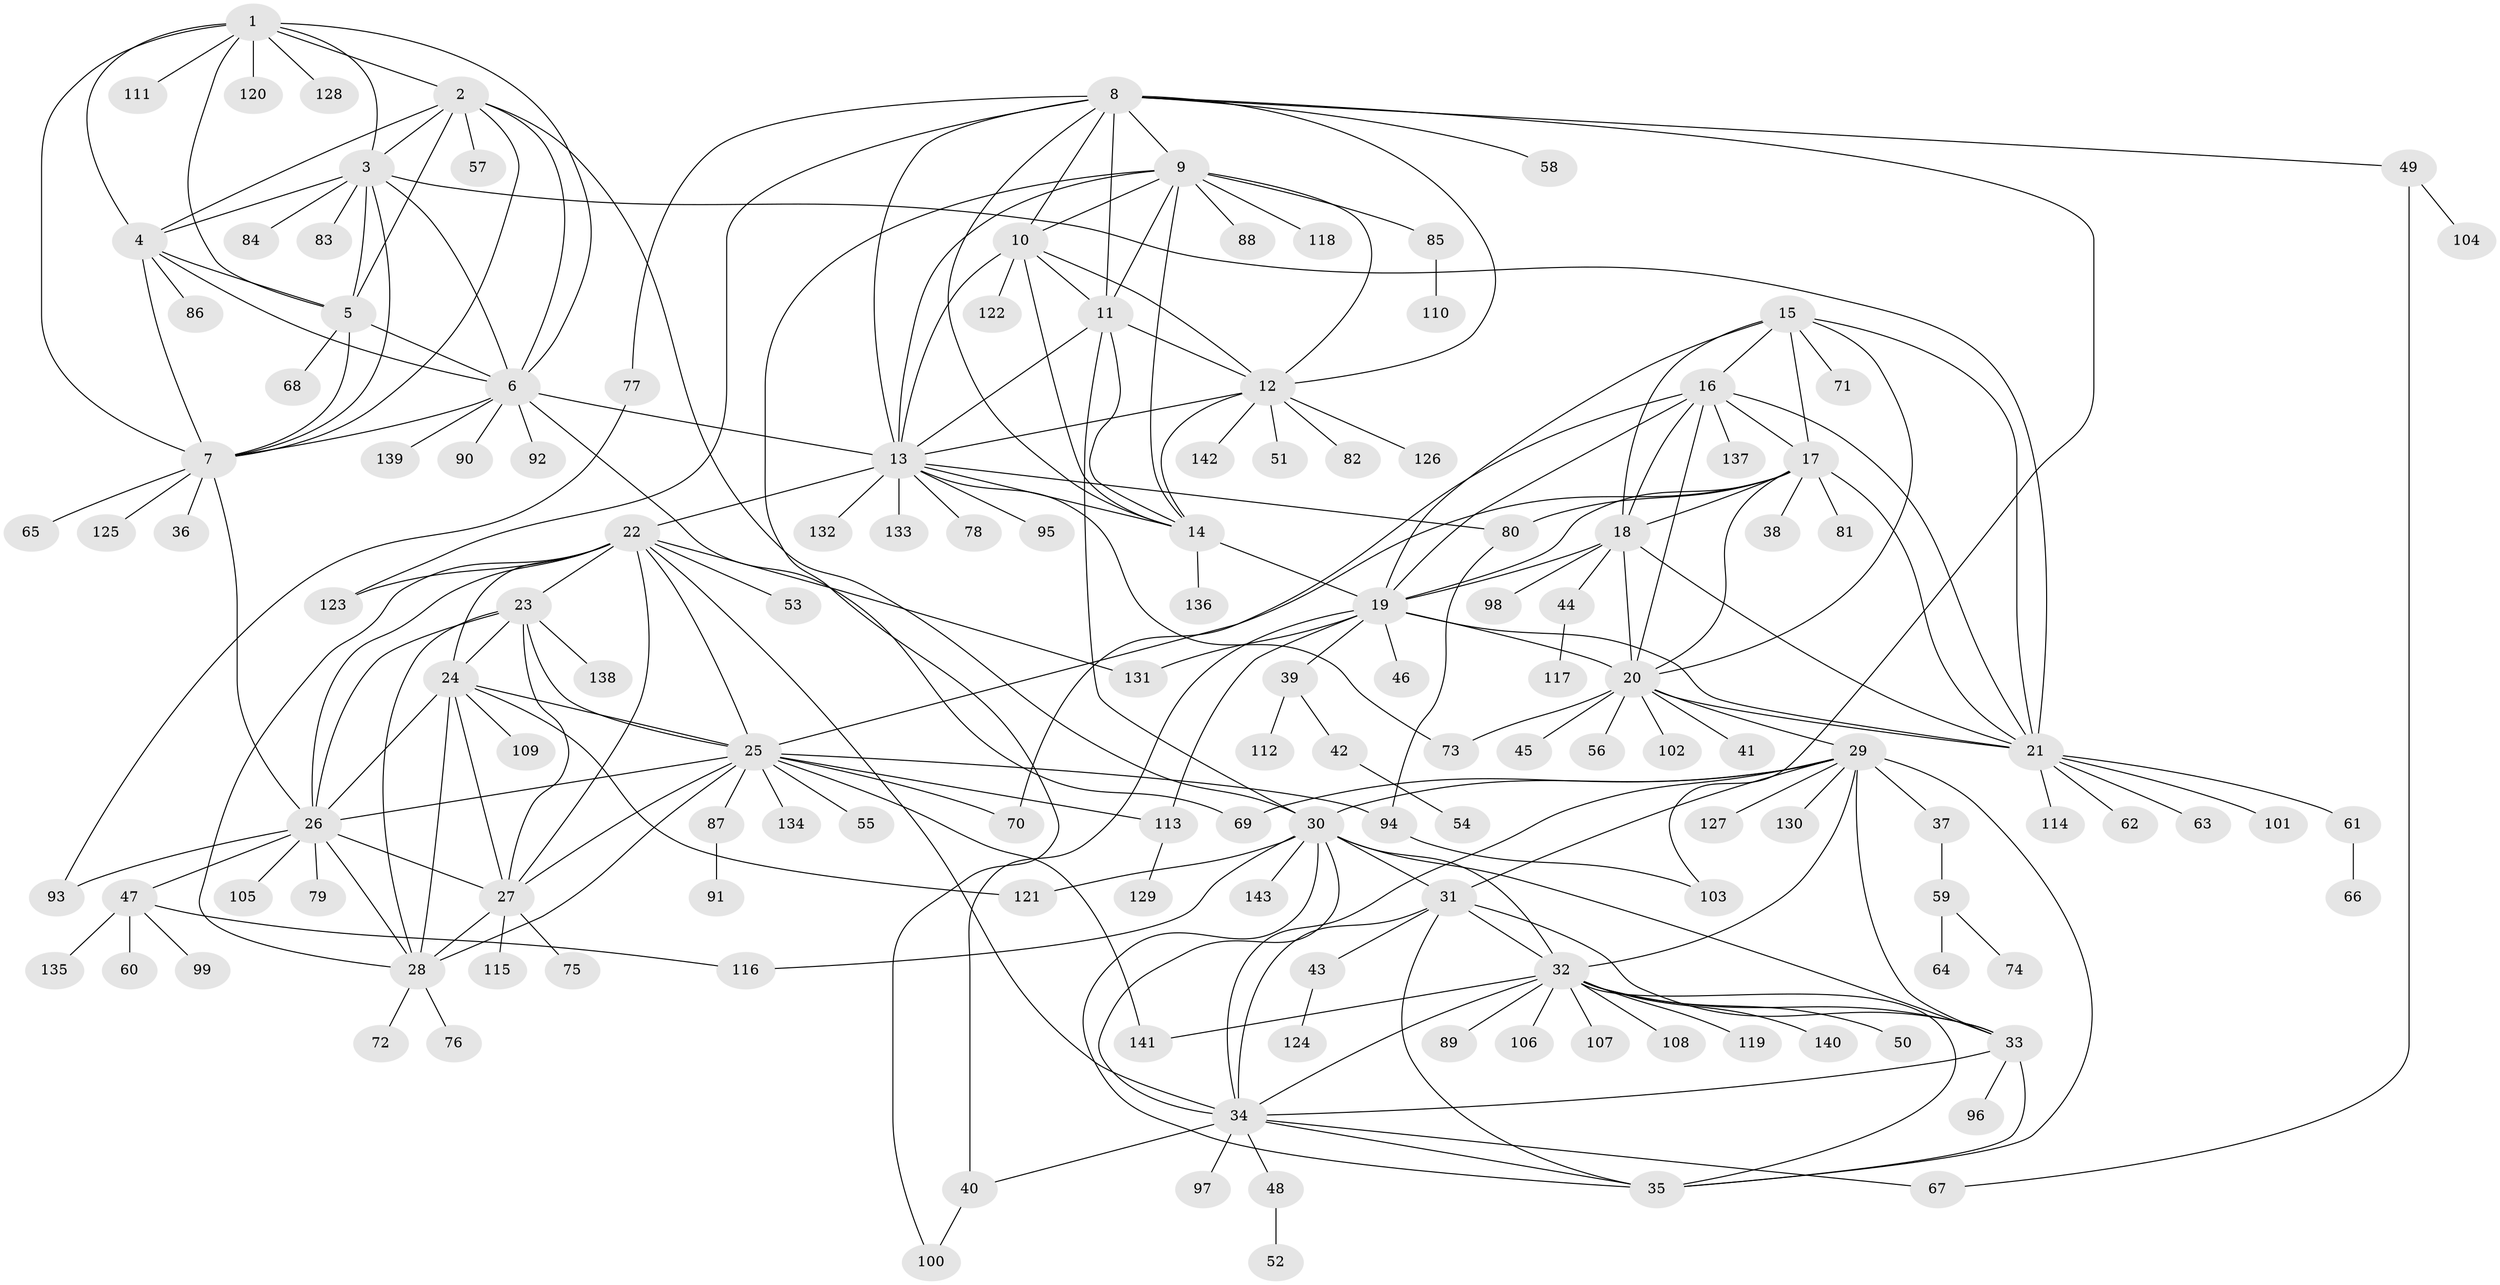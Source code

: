 // Generated by graph-tools (version 1.1) at 2025/26/03/09/25 03:26:38]
// undirected, 143 vertices, 239 edges
graph export_dot {
graph [start="1"]
  node [color=gray90,style=filled];
  1;
  2;
  3;
  4;
  5;
  6;
  7;
  8;
  9;
  10;
  11;
  12;
  13;
  14;
  15;
  16;
  17;
  18;
  19;
  20;
  21;
  22;
  23;
  24;
  25;
  26;
  27;
  28;
  29;
  30;
  31;
  32;
  33;
  34;
  35;
  36;
  37;
  38;
  39;
  40;
  41;
  42;
  43;
  44;
  45;
  46;
  47;
  48;
  49;
  50;
  51;
  52;
  53;
  54;
  55;
  56;
  57;
  58;
  59;
  60;
  61;
  62;
  63;
  64;
  65;
  66;
  67;
  68;
  69;
  70;
  71;
  72;
  73;
  74;
  75;
  76;
  77;
  78;
  79;
  80;
  81;
  82;
  83;
  84;
  85;
  86;
  87;
  88;
  89;
  90;
  91;
  92;
  93;
  94;
  95;
  96;
  97;
  98;
  99;
  100;
  101;
  102;
  103;
  104;
  105;
  106;
  107;
  108;
  109;
  110;
  111;
  112;
  113;
  114;
  115;
  116;
  117;
  118;
  119;
  120;
  121;
  122;
  123;
  124;
  125;
  126;
  127;
  128;
  129;
  130;
  131;
  132;
  133;
  134;
  135;
  136;
  137;
  138;
  139;
  140;
  141;
  142;
  143;
  1 -- 2;
  1 -- 3;
  1 -- 4;
  1 -- 5;
  1 -- 6;
  1 -- 7;
  1 -- 111;
  1 -- 120;
  1 -- 128;
  2 -- 3;
  2 -- 4;
  2 -- 5;
  2 -- 6;
  2 -- 7;
  2 -- 30;
  2 -- 57;
  3 -- 4;
  3 -- 5;
  3 -- 6;
  3 -- 7;
  3 -- 21;
  3 -- 83;
  3 -- 84;
  4 -- 5;
  4 -- 6;
  4 -- 7;
  4 -- 86;
  5 -- 6;
  5 -- 7;
  5 -- 68;
  6 -- 7;
  6 -- 13;
  6 -- 69;
  6 -- 90;
  6 -- 92;
  6 -- 139;
  7 -- 26;
  7 -- 36;
  7 -- 65;
  7 -- 125;
  8 -- 9;
  8 -- 10;
  8 -- 11;
  8 -- 12;
  8 -- 13;
  8 -- 14;
  8 -- 49;
  8 -- 58;
  8 -- 77;
  8 -- 103;
  8 -- 123;
  9 -- 10;
  9 -- 11;
  9 -- 12;
  9 -- 13;
  9 -- 14;
  9 -- 85;
  9 -- 88;
  9 -- 100;
  9 -- 118;
  10 -- 11;
  10 -- 12;
  10 -- 13;
  10 -- 14;
  10 -- 122;
  11 -- 12;
  11 -- 13;
  11 -- 14;
  11 -- 30;
  12 -- 13;
  12 -- 14;
  12 -- 51;
  12 -- 82;
  12 -- 126;
  12 -- 142;
  13 -- 14;
  13 -- 22;
  13 -- 73;
  13 -- 78;
  13 -- 80;
  13 -- 95;
  13 -- 132;
  13 -- 133;
  14 -- 19;
  14 -- 136;
  15 -- 16;
  15 -- 17;
  15 -- 18;
  15 -- 19;
  15 -- 20;
  15 -- 21;
  15 -- 71;
  16 -- 17;
  16 -- 18;
  16 -- 19;
  16 -- 20;
  16 -- 21;
  16 -- 70;
  16 -- 137;
  17 -- 18;
  17 -- 19;
  17 -- 20;
  17 -- 21;
  17 -- 25;
  17 -- 38;
  17 -- 80;
  17 -- 81;
  18 -- 19;
  18 -- 20;
  18 -- 21;
  18 -- 44;
  18 -- 98;
  19 -- 20;
  19 -- 21;
  19 -- 39;
  19 -- 40;
  19 -- 46;
  19 -- 113;
  19 -- 131;
  20 -- 21;
  20 -- 29;
  20 -- 41;
  20 -- 45;
  20 -- 56;
  20 -- 73;
  20 -- 102;
  21 -- 61;
  21 -- 62;
  21 -- 63;
  21 -- 101;
  21 -- 114;
  22 -- 23;
  22 -- 24;
  22 -- 25;
  22 -- 26;
  22 -- 27;
  22 -- 28;
  22 -- 34;
  22 -- 53;
  22 -- 123;
  22 -- 131;
  23 -- 24;
  23 -- 25;
  23 -- 26;
  23 -- 27;
  23 -- 28;
  23 -- 138;
  24 -- 25;
  24 -- 26;
  24 -- 27;
  24 -- 28;
  24 -- 109;
  24 -- 121;
  25 -- 26;
  25 -- 27;
  25 -- 28;
  25 -- 55;
  25 -- 70;
  25 -- 87;
  25 -- 94;
  25 -- 113;
  25 -- 134;
  25 -- 141;
  26 -- 27;
  26 -- 28;
  26 -- 47;
  26 -- 79;
  26 -- 93;
  26 -- 105;
  27 -- 28;
  27 -- 75;
  27 -- 115;
  28 -- 72;
  28 -- 76;
  29 -- 30;
  29 -- 31;
  29 -- 32;
  29 -- 33;
  29 -- 34;
  29 -- 35;
  29 -- 37;
  29 -- 69;
  29 -- 127;
  29 -- 130;
  30 -- 31;
  30 -- 32;
  30 -- 33;
  30 -- 34;
  30 -- 35;
  30 -- 116;
  30 -- 121;
  30 -- 143;
  31 -- 32;
  31 -- 33;
  31 -- 34;
  31 -- 35;
  31 -- 43;
  32 -- 33;
  32 -- 34;
  32 -- 35;
  32 -- 50;
  32 -- 89;
  32 -- 106;
  32 -- 107;
  32 -- 108;
  32 -- 119;
  32 -- 140;
  32 -- 141;
  33 -- 34;
  33 -- 35;
  33 -- 96;
  34 -- 35;
  34 -- 40;
  34 -- 48;
  34 -- 67;
  34 -- 97;
  37 -- 59;
  39 -- 42;
  39 -- 112;
  40 -- 100;
  42 -- 54;
  43 -- 124;
  44 -- 117;
  47 -- 60;
  47 -- 99;
  47 -- 116;
  47 -- 135;
  48 -- 52;
  49 -- 67;
  49 -- 104;
  59 -- 64;
  59 -- 74;
  61 -- 66;
  77 -- 93;
  80 -- 94;
  85 -- 110;
  87 -- 91;
  94 -- 103;
  113 -- 129;
}

